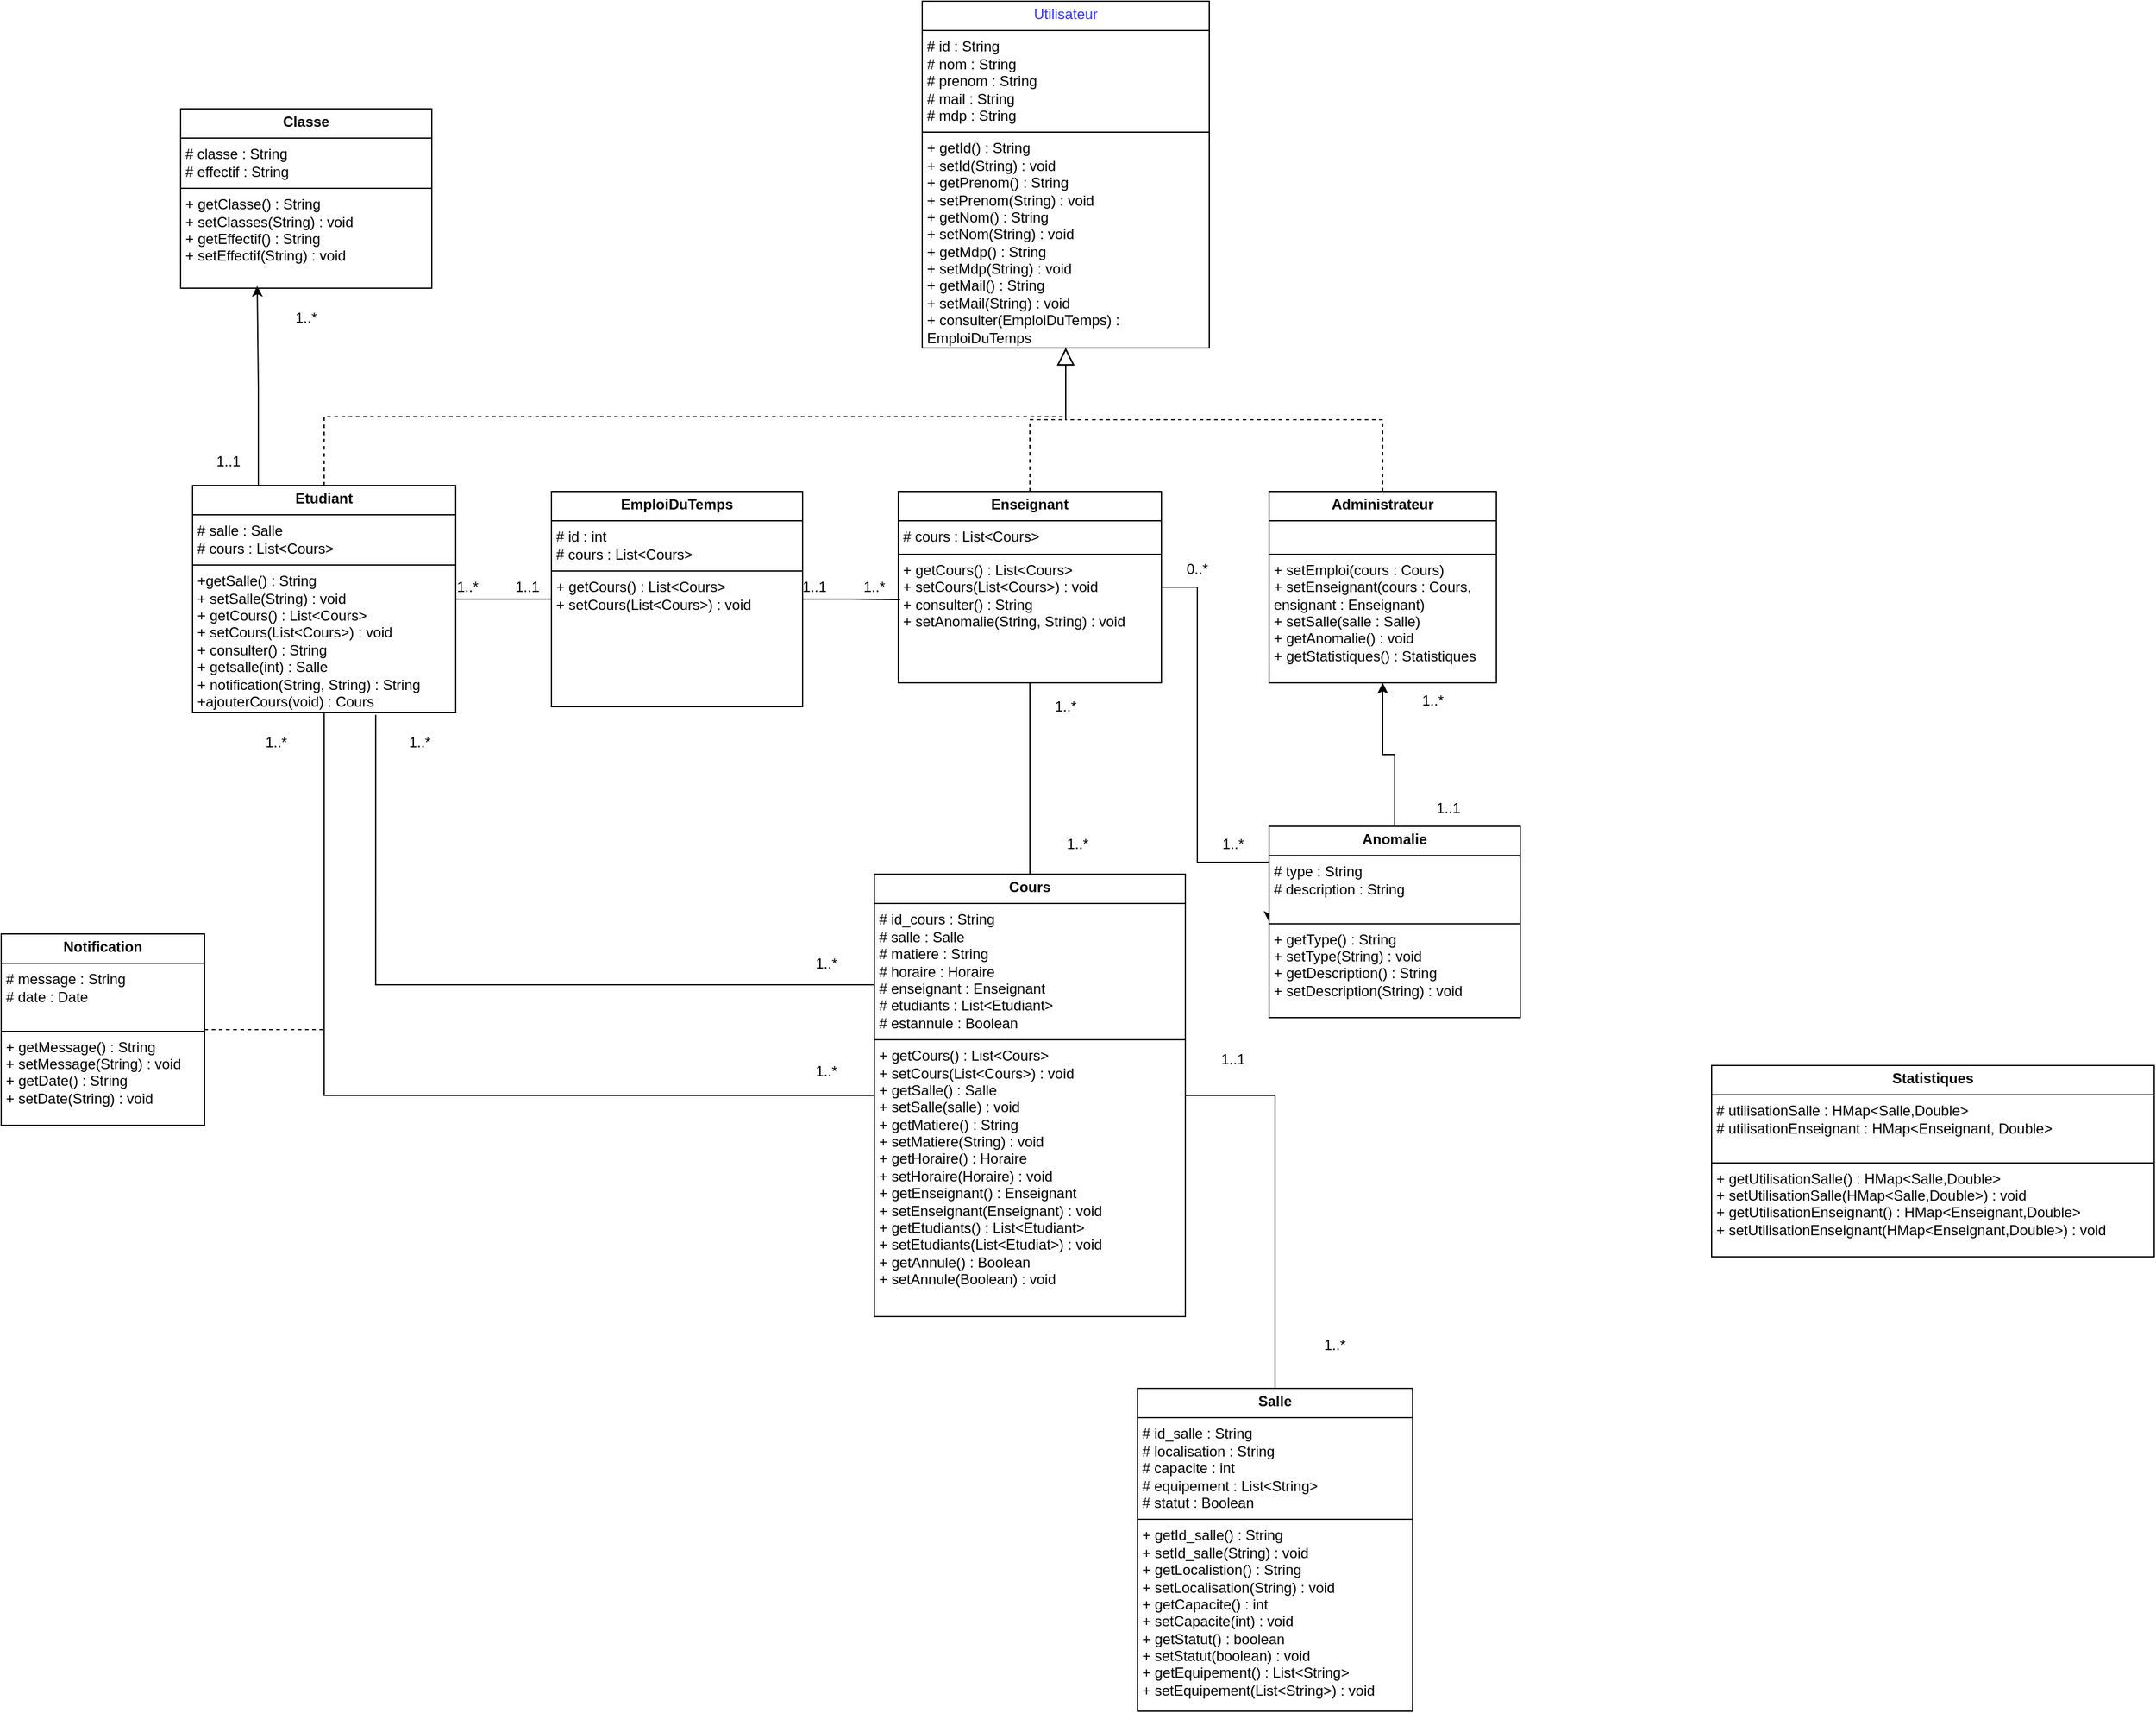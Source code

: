 <mxfile version="27.0.6">
  <diagram name="Page-1" id="ocIGo5bQyAD7GgWdxXTj">
    <mxGraphModel dx="2466" dy="906" grid="1" gridSize="10" guides="1" tooltips="1" connect="1" arrows="1" fold="1" page="1" pageScale="1" pageWidth="827" pageHeight="1169" math="0" shadow="0">
      <root>
        <mxCell id="0" />
        <mxCell id="1" parent="0" />
        <mxCell id="oOOovUlSggI43qUW11VL-1" value="&lt;p style=&quot;margin:0px;margin-top:4px;text-align:center;&quot;&gt;&lt;b&gt;Etudiant&lt;/b&gt;&lt;/p&gt;&lt;hr size=&quot;1&quot; style=&quot;border-style:solid;&quot;&gt;&lt;p style=&quot;margin:0px;margin-left:4px;&quot;&gt;&lt;span style=&quot;background-color: transparent; color: light-dark(rgb(0, 0, 0), rgb(255, 255, 255));&quot;&gt;# salle : Salle&amp;nbsp;&lt;/span&gt;&lt;/p&gt;&lt;p style=&quot;margin:0px;margin-left:4px;&quot;&gt;&lt;span style=&quot;background-color: transparent; color: light-dark(rgb(0, 0, 0), rgb(255, 255, 255));&quot;&gt;# cours : List&amp;lt;Cours&amp;gt;&lt;/span&gt;&lt;/p&gt;&lt;hr size=&quot;1&quot; style=&quot;border-style:solid;&quot;&gt;&lt;p style=&quot;margin: 0px 0px 0px 4px;&quot;&gt;&lt;span style=&quot;background-color: transparent; color: light-dark(rgb(0, 0, 0), rgb(255, 255, 255));&quot;&gt;+getSalle() : String&lt;/span&gt;&lt;/p&gt;&lt;p style=&quot;margin: 0px 0px 0px 4px;&quot;&gt;+ setSalle(String) : void&lt;/p&gt;&lt;p style=&quot;margin:0px;margin-left:4px;&quot;&gt;+ getCours() : List&amp;lt;Cours&amp;gt;&lt;/p&gt;&lt;p style=&quot;margin:0px;margin-left:4px;&quot;&gt;+ setCours(List&amp;lt;Cours&amp;gt;) : void&lt;/p&gt;&lt;p style=&quot;margin:0px;margin-left:4px;&quot;&gt;+ consulter() : String&lt;/p&gt;&lt;p style=&quot;margin:0px;margin-left:4px;&quot;&gt;+ getsalle(int) : Salle&lt;/p&gt;&lt;p style=&quot;margin:0px;margin-left:4px;&quot;&gt;+ notification(String, String) : String&lt;/p&gt;&lt;p style=&quot;margin:0px;margin-left:4px;&quot;&gt;+ajouterCours(void) : Cours&lt;/p&gt;&lt;p style=&quot;margin:0px;margin-left:4px;&quot;&gt;&lt;br&gt;&lt;/p&gt;" style="verticalAlign=top;align=left;overflow=fill;html=1;whiteSpace=wrap;" parent="1" vertex="1">
          <mxGeometry x="-210" y="435" width="220" height="190" as="geometry" />
        </mxCell>
        <mxCell id="oOOovUlSggI43qUW11VL-2" style="edgeStyle=orthogonalEdgeStyle;rounded=0;orthogonalLoop=1;jettySize=auto;html=1;entryX=0;entryY=0.5;entryDx=0;entryDy=0;" parent="1" source="oOOovUlSggI43qUW11VL-3" target="oOOovUlSggI43qUW11VL-14" edge="1">
          <mxGeometry relative="1" as="geometry">
            <Array as="points">
              <mxPoint x="630" y="520" />
              <mxPoint x="630" y="750" />
            </Array>
          </mxGeometry>
        </mxCell>
        <mxCell id="oOOovUlSggI43qUW11VL-3" value="&lt;p style=&quot;margin:0px;margin-top:4px;text-align:center;&quot;&gt;&lt;b&gt;Enseignant&lt;/b&gt;&lt;span style=&quot;color: rgba(0, 0, 0, 0); font-family: monospace; font-size: 0px; text-wrap-mode: nowrap; background-color: transparent; text-align: left;&quot;&gt;%3CmxGraphModel%3E%3Croot%3E%3CmxCell%20id%3D%220%22%2F%3E%3CmxCell%20id%3D%221%22%20parent%3D%220%22%2F%3E%3CmxCell%20id%3D%222%22%20value%3D%22%26lt%3Bp%20style%3D%26quot%3Bmargin%3A0px%3Bmargin-top%3A4px%3Btext-align%3Acenter%3B%26quot%3B%26gt%3B%26lt%3Bb%26gt%3BEtudiant%26lt%3B%2Fb%26gt%3B%26lt%3B%2Fp%26gt%3B%26lt%3Bhr%20size%3D%26quot%3B1%26quot%3B%20style%3D%26quot%3Bborder-style%3Asolid%3B%26quot%3B%26gt%3B%26lt%3Bp%20style%3D%26quot%3Bmargin%3A0px%3Bmargin-left%3A4px%3B%26quot%3B%26gt%3B%2B%20field%3A%20Type%26lt%3B%2Fp%26gt%3B%26lt%3Bhr%20size%3D%26quot%3B1%26quot%3B%20style%3D%26quot%3Bborder-style%3Asolid%3B%26quot%3B%26gt%3B%26lt%3Bp%20style%3D%26quot%3Bmargin%3A0px%3Bmargin-left%3A4px%3B%26quot%3B%26gt%3B%2B%20method()%3A%20Type%26lt%3B%2Fp%26gt%3B%22%20style%3D%22verticalAlign%3Dtop%3Balign%3Dleft%3Boverflow%3Dfill%3Bhtml%3D1%3BwhiteSpace%3Dwrap%3B%22%20vertex%3D%221%22%20parent%3D%221%22%3E%3CmxGeometry%20x%3D%22260%22%20y%3D%2250%22%20width%3D%22160%22%20height%3D%2290%22%20as%3D%22geometry%22%2F%3E%3C%2FmxCell%3E%3C%2Froot%3E%3C%2FmxGraphModel%3E&lt;/span&gt;&lt;/p&gt;&lt;hr size=&quot;1&quot; style=&quot;border-style:solid;&quot;&gt;&lt;p style=&quot;margin:0px;margin-left:4px;&quot;&gt;&lt;span style=&quot;background-color: transparent; color: light-dark(rgb(0, 0, 0), rgb(255, 255, 255));&quot;&gt;# cours : List&amp;lt;Cours&amp;gt;&lt;/span&gt;&lt;/p&gt;&lt;hr size=&quot;1&quot; style=&quot;border-style:solid;&quot;&gt;&lt;p style=&quot;margin: 0px 0px 0px 4px;&quot;&gt;+ getCours() : List&amp;lt;Cours&amp;gt;&lt;/p&gt;&lt;p style=&quot;margin: 0px 0px 0px 4px;&quot;&gt;+ setCours(List&amp;lt;Cours&amp;gt;) : void&lt;/p&gt;&lt;p style=&quot;margin:0px;margin-left:4px;&quot;&gt;+ consulter() : String&lt;/p&gt;&lt;p style=&quot;margin:0px;margin-left:4px;&quot;&gt;+ setAnomalie(String, String) : void&lt;/p&gt;" style="verticalAlign=top;align=left;overflow=fill;html=1;whiteSpace=wrap;" parent="1" vertex="1">
          <mxGeometry x="380" y="440" width="220" height="160" as="geometry" />
        </mxCell>
        <mxCell id="oOOovUlSggI43qUW11VL-4" value="&lt;p style=&quot;margin:0px;margin-top:4px;text-align:center;&quot;&gt;&lt;b&gt;Administrateur&lt;/b&gt;&lt;/p&gt;&lt;hr size=&quot;1&quot; style=&quot;border-style:solid;&quot;&gt;&lt;p style=&quot;margin:0px;margin-left:4px;&quot;&gt;&lt;br&gt;&lt;/p&gt;&lt;hr size=&quot;1&quot; style=&quot;border-style:solid;&quot;&gt;&lt;p style=&quot;margin:0px;margin-left:4px;&quot;&gt;+ setEmploi(cours : Cours)&lt;/p&gt;&lt;p style=&quot;margin:0px;margin-left:4px;&quot;&gt;+ setEnseignant(cours : Cours, ensignant : Enseignant)&lt;/p&gt;&lt;p style=&quot;margin:0px;margin-left:4px;&quot;&gt;+ setSalle(salle : Salle)&lt;/p&gt;&lt;p style=&quot;margin:0px;margin-left:4px;&quot;&gt;+ getAnomalie() : void&lt;/p&gt;&lt;p style=&quot;margin:0px;margin-left:4px;&quot;&gt;+ getStatistiques() : Statistiques&lt;/p&gt;" style="verticalAlign=top;align=left;overflow=fill;html=1;whiteSpace=wrap;" parent="1" vertex="1">
          <mxGeometry x="690" y="440" width="190" height="160" as="geometry" />
        </mxCell>
        <mxCell id="oOOovUlSggI43qUW11VL-5" style="edgeStyle=orthogonalEdgeStyle;rounded=0;orthogonalLoop=1;jettySize=auto;html=1;entryX=1;entryY=0.5;entryDx=0;entryDy=0;endArrow=none;endFill=1;startFill=0;" parent="1" source="oOOovUlSggI43qUW11VL-6" target="oOOovUlSggI43qUW11VL-22" edge="1">
          <mxGeometry relative="1" as="geometry" />
        </mxCell>
        <mxCell id="oOOovUlSggI43qUW11VL-6" value="&lt;p style=&quot;margin:0px;margin-top:4px;text-align:center;&quot;&gt;&lt;b&gt;Salle&lt;/b&gt;&lt;/p&gt;&lt;hr size=&quot;1&quot; style=&quot;border-style:solid;&quot;&gt;&lt;p style=&quot;margin:0px;margin-left:4px;&quot;&gt;# id_salle : String&lt;/p&gt;&lt;p style=&quot;margin:0px;margin-left:4px;&quot;&gt;# localisation : String&lt;/p&gt;&lt;p style=&quot;margin:0px;margin-left:4px;&quot;&gt;# capacite : int&lt;/p&gt;&lt;p style=&quot;margin:0px;margin-left:4px;&quot;&gt;# equipement : List&amp;lt;String&amp;gt;&lt;/p&gt;&lt;p style=&quot;margin:0px;margin-left:4px;&quot;&gt;# statut : Boolean&lt;/p&gt;&lt;hr size=&quot;1&quot; style=&quot;border-style:solid;&quot;&gt;&lt;p style=&quot;margin: 0px 0px 0px 4px;&quot;&gt;+ getId_salle() : String&lt;/p&gt;&lt;p style=&quot;margin: 0px 0px 0px 4px;&quot;&gt;+ setId_salle(String) : void&lt;/p&gt;&lt;p style=&quot;margin: 0px 0px 0px 4px;&quot;&gt;+ getLocalistion() : String&lt;/p&gt;&lt;p style=&quot;margin: 0px 0px 0px 4px;&quot;&gt;+ setLocalisation(String) : void&lt;/p&gt;&lt;p style=&quot;margin: 0px 0px 0px 4px;&quot;&gt;+ getCapacite() : int&lt;/p&gt;&lt;p style=&quot;margin: 0px 0px 0px 4px;&quot;&gt;+ setCapacite(int) : void&lt;/p&gt;&lt;p style=&quot;margin: 0px 0px 0px 4px;&quot;&gt;+ getStatut() : boolean&lt;/p&gt;&lt;p style=&quot;margin: 0px 0px 0px 4px;&quot;&gt;+ setStatut(boolean) : void&lt;/p&gt;&lt;p style=&quot;margin: 0px 0px 0px 4px;&quot;&gt;+ getEquipement() : List&amp;lt;String&amp;gt;&lt;/p&gt;&lt;p style=&quot;margin: 0px 0px 0px 4px;&quot;&gt;+ setEquipement(List&amp;lt;String&amp;gt;) : void&lt;/p&gt;" style="verticalAlign=top;align=left;overflow=fill;html=1;whiteSpace=wrap;" parent="1" vertex="1">
          <mxGeometry x="580" y="1190" width="230" height="270" as="geometry" />
        </mxCell>
        <mxCell id="oOOovUlSggI43qUW11VL-7" style="edgeStyle=orthogonalEdgeStyle;rounded=0;orthogonalLoop=1;jettySize=auto;html=1;entryX=1;entryY=0.5;entryDx=0;entryDy=0;endArrow=none;startFill=0;" parent="1" source="oOOovUlSggI43qUW11VL-8" target="oOOovUlSggI43qUW11VL-1" edge="1">
          <mxGeometry relative="1" as="geometry" />
        </mxCell>
        <mxCell id="oOOovUlSggI43qUW11VL-8" value="&lt;p style=&quot;margin:0px;margin-top:4px;text-align:center;&quot;&gt;&lt;b&gt;EmploiDuTemps&lt;/b&gt;&lt;/p&gt;&lt;hr size=&quot;1&quot; style=&quot;border-style:solid;&quot;&gt;&lt;p style=&quot;margin:0px;margin-left:4px;&quot;&gt;# id : int&lt;/p&gt;&lt;p style=&quot;margin:0px;margin-left:4px;&quot;&gt;# cours : List&amp;lt;Cours&amp;gt;&lt;br&gt;&lt;/p&gt;&lt;hr size=&quot;1&quot; style=&quot;border-style:solid;&quot;&gt;&lt;p style=&quot;margin:0px;margin-left:4px;&quot;&gt;&lt;span style=&quot;background-color: transparent; color: light-dark(rgb(0, 0, 0), rgb(255, 255, 255));&quot;&gt;+ getCours() : List&amp;lt;Cours&amp;gt;&lt;/span&gt;&lt;/p&gt;&lt;p style=&quot;margin: 0px 0px 0px 4px;&quot;&gt;+ setCours(List&amp;lt;Cours&amp;gt;) : void&lt;/p&gt;" style="verticalAlign=top;align=left;overflow=fill;html=1;whiteSpace=wrap;" parent="1" vertex="1">
          <mxGeometry x="90" y="440" width="210" height="180" as="geometry" />
        </mxCell>
        <mxCell id="oOOovUlSggI43qUW11VL-11" style="edgeStyle=orthogonalEdgeStyle;rounded=0;orthogonalLoop=1;jettySize=auto;html=1;endArrow=none;startFill=0;dashed=1;" parent="1" source="oOOovUlSggI43qUW11VL-12" edge="1">
          <mxGeometry relative="1" as="geometry">
            <mxPoint x="-100" y="890" as="targetPoint" />
          </mxGeometry>
        </mxCell>
        <mxCell id="oOOovUlSggI43qUW11VL-12" value="&lt;p style=&quot;margin:0px;margin-top:4px;text-align:center;&quot;&gt;&lt;b&gt;Notification&lt;/b&gt;&lt;/p&gt;&lt;hr size=&quot;1&quot; style=&quot;border-style:solid;&quot;&gt;&lt;p style=&quot;margin:0px;margin-left:4px;&quot;&gt;# message : String&lt;/p&gt;&lt;p style=&quot;margin:0px;margin-left:4px;&quot;&gt;&lt;span style=&quot;background-color: transparent; color: light-dark(rgb(0, 0, 0), rgb(255, 255, 255));&quot;&gt;# date : Date&lt;/span&gt;&lt;/p&gt;&lt;p style=&quot;margin:0px;margin-left:4px;&quot;&gt;&lt;br&gt;&lt;/p&gt;&lt;hr size=&quot;1&quot; style=&quot;border-style:solid;&quot;&gt;&lt;p style=&quot;margin: 0px 0px 0px 4px;&quot;&gt;+ getMessage() : String&lt;/p&gt;&lt;p style=&quot;margin: 0px 0px 0px 4px;&quot;&gt;+ setMessage(String) : void&lt;/p&gt;&lt;p style=&quot;margin: 0px 0px 0px 4px;&quot;&gt;+ getDate() : String&lt;/p&gt;&lt;p style=&quot;margin: 0px 0px 0px 4px;&quot;&gt;+ setDate(String) : void&lt;/p&gt;&lt;div&gt;&lt;br&gt;&lt;/div&gt;" style="verticalAlign=top;align=left;overflow=fill;html=1;whiteSpace=wrap;" parent="1" vertex="1">
          <mxGeometry x="-370" y="810" width="170" height="160" as="geometry" />
        </mxCell>
        <mxCell id="oOOovUlSggI43qUW11VL-13" style="edgeStyle=orthogonalEdgeStyle;rounded=0;orthogonalLoop=1;jettySize=auto;html=1;" parent="1" source="oOOovUlSggI43qUW11VL-14" target="oOOovUlSggI43qUW11VL-4" edge="1">
          <mxGeometry relative="1" as="geometry" />
        </mxCell>
        <mxCell id="oOOovUlSggI43qUW11VL-14" value="&lt;p style=&quot;margin:0px;margin-top:4px;text-align:center;&quot;&gt;&lt;b&gt;Anomalie&lt;/b&gt;&lt;/p&gt;&lt;hr size=&quot;1&quot; style=&quot;border-style:solid;&quot;&gt;&lt;p style=&quot;margin:0px;margin-left:4px;&quot;&gt;# type : String&lt;/p&gt;&lt;p style=&quot;margin:0px;margin-left:4px;&quot;&gt;&lt;span style=&quot;background-color: transparent; color: light-dark(rgb(0, 0, 0), rgb(255, 255, 255));&quot;&gt;# description : String&lt;/span&gt;&lt;/p&gt;&lt;p style=&quot;margin:0px;margin-left:4px;&quot;&gt;&lt;br&gt;&lt;/p&gt;&lt;hr size=&quot;1&quot; style=&quot;border-style:solid;&quot;&gt;&lt;p style=&quot;margin: 0px 0px 0px 4px;&quot;&gt;+ getType() : String&lt;/p&gt;&lt;p style=&quot;margin: 0px 0px 0px 4px;&quot;&gt;+ setType(String) : void&lt;/p&gt;&lt;p style=&quot;margin: 0px 0px 0px 4px;&quot;&gt;+ getDescription() : String&lt;/p&gt;&lt;p style=&quot;margin: 0px 0px 0px 4px;&quot;&gt;+ setDescription(String) : void&lt;/p&gt;&lt;div&gt;&lt;br&gt;&lt;/div&gt;" style="verticalAlign=top;align=left;overflow=fill;html=1;whiteSpace=wrap;" parent="1" vertex="1">
          <mxGeometry x="690" y="720" width="210" height="160" as="geometry" />
        </mxCell>
        <mxCell id="oOOovUlSggI43qUW11VL-15" value="&lt;p style=&quot;margin:0px;margin-top:4px;text-align:center;&quot;&gt;&lt;b&gt;Statistiques&lt;/b&gt;&lt;/p&gt;&lt;hr size=&quot;1&quot; style=&quot;border-style:solid;&quot;&gt;&lt;p style=&quot;margin:0px;margin-left:4px;&quot;&gt;# utilisationSalle : HMap&amp;lt;Salle,Double&amp;gt;&lt;/p&gt;&lt;p style=&quot;margin:0px;margin-left:4px;&quot;&gt;# utilisationEnseignant : HMap&amp;lt;Enseignant, Double&amp;gt;&lt;/p&gt;&lt;p style=&quot;margin:0px;margin-left:4px;&quot;&gt;&lt;br&gt;&lt;/p&gt;&lt;hr size=&quot;1&quot; style=&quot;border-style:solid;&quot;&gt;&lt;p style=&quot;margin: 0px 0px 0px 4px;&quot;&gt;+ getUtilisationSalle() : HMap&amp;lt;Salle,Double&amp;gt;&lt;/p&gt;&lt;p style=&quot;margin: 0px 0px 0px 4px;&quot;&gt;+ setUtilisationSalle(HMap&amp;lt;Salle,Double&amp;gt;) : void&lt;/p&gt;&lt;p style=&quot;margin: 0px 0px 0px 4px;&quot;&gt;+ getUtilisationEnseignant() : HMap&amp;lt;Enseignant,Double&amp;gt;&lt;/p&gt;&lt;p style=&quot;margin: 0px 0px 0px 4px;&quot;&gt;+ setUtilisationEnseignant(HMap&amp;lt;Enseignant,Double&amp;gt;) : void&lt;/p&gt;" style="verticalAlign=top;align=left;overflow=fill;html=1;whiteSpace=wrap;" parent="1" vertex="1">
          <mxGeometry x="1060" y="920" width="370" height="160" as="geometry" />
        </mxCell>
        <mxCell id="oOOovUlSggI43qUW11VL-16" value="&lt;p style=&quot;text-align: center; margin: 4px 0px 0px;&quot;&gt;&lt;font style=&quot;color: rgb(0, 0, 0);&quot;&gt;&lt;span style=&quot;background-color: transparent; text-align: left;&quot;&gt;&lt;font style=&quot;color: rgb(51, 51, 255);&quot;&gt;Utilisateur&lt;/font&gt;&lt;/span&gt;&lt;span style=&quot;font-family: monospace; font-size: 0px; text-wrap-mode: nowrap; background-color: transparent; text-align: left; color: rgba(0, 0, 0, 0);&quot;&gt;%&lt;/span&gt;&lt;/font&gt;&lt;span style=&quot;color: rgba(0, 0, 0, 0); font-family: monospace; font-size: 0px; text-wrap-mode: nowrap; background-color: transparent; text-align: left;&quot;&gt;3CmxGraphModel%3E%3Croot%3E%3CmxCell%20id%3D%220%22%2F%3E%3CmxCell%20id%3D%221%22%20parent%3D%220%22%2F%3E%3CmxCell%20id%3D%222%22%20value%3D%22%26lt%3Bp%20style%3D%26quot%3Bmargin%3A0px%3Bmargin-top%3A4px%3Btext-align%3Acenter%3B%26quot%3B%26gt%3B%26lt%3Bb%26gt%3BEtudiant%26lt%3B%2Fb%26gt%3B%26lt%3B%2Fp%26gt%3B%26lt%3Bhr%20size%3D%26quot%3B1%26quot%3B%20style%3D%26quot%3Bborder-style%3Asolid%3B%26quot%3B%26gt%3B%26lt%3Bp%20style%3D%26quot%3Bmargin%3A0px%3Bmargin-left%3A4px%3B%26quot%3B%26gt%3B%2B%20field%3A%20Type%26lt%3B%2Fp%26gt%3B%26lt%3Bhr%20size%3D%26quot%3B1%26quot%3B%20style%3D%26quot%3Bborder-style%3Asolid%3B%26quot%3B%26gt%3B%26lt%3Bp%20style%3D%26quot%3Bmargin%3A0px%3Bmargin-left%3A4px%3B%26quot%3B%26gt%3B%2B%20method()%3A%20Type%26lt%3B%2Fp%26gt%3B%22%20style%3D%22verticalAlign%3Dtop%3Balign%3Dleft%3Boverflow%3Dfill%3Bhtml%3D1%3BwhiteSpace%3Dwrap%3B%22%20vertex%3D%221%22%20parent%3D%221%22%3E%3CmxGeometry%20x%3D%22260%22%20y%3D%2250%22%20width%3D%22160%22%20height%3D%2290%22%20as%3D%22geometry%22%2F%3E%3C%2FmxCell%3E%3C%2Froot%3E%3C%2FmxGraphModel%3E&lt;/span&gt;&lt;/p&gt;&lt;hr size=&quot;1&quot; style=&quot;border-style:solid;&quot;&gt;&lt;p style=&quot;margin:0px;margin-left:4px;&quot;&gt;# id : String&lt;/p&gt;&lt;p style=&quot;margin:0px;margin-left:4px;&quot;&gt;&lt;span style=&quot;background-color: transparent; color: light-dark(rgb(0, 0, 0), rgb(255, 255, 255));&quot;&gt;# nom : String&lt;/span&gt;&lt;/p&gt;&lt;p style=&quot;margin:0px;margin-left:4px;&quot;&gt;# prenom : String&lt;/p&gt;&lt;p style=&quot;margin:0px;margin-left:4px;&quot;&gt;# mail : String&lt;/p&gt;&lt;p style=&quot;margin:0px;margin-left:4px;&quot;&gt;# mdp : String&lt;/p&gt;&lt;hr size=&quot;1&quot; style=&quot;border-style:solid;&quot;&gt;&lt;p style=&quot;margin:0px;margin-left:4px;&quot;&gt;+ getId() : String&lt;/p&gt;&lt;p style=&quot;margin:0px;margin-left:4px;&quot;&gt;+ setId(String) : void&lt;/p&gt;&lt;p style=&quot;margin:0px;margin-left:4px;&quot;&gt;+ getPrenom() : String&lt;/p&gt;&lt;p style=&quot;margin:0px;margin-left:4px;&quot;&gt;+ setPrenom(String) : void&lt;/p&gt;&lt;p style=&quot;margin:0px;margin-left:4px;&quot;&gt;+ getNom() : String&lt;/p&gt;&lt;p style=&quot;margin:0px;margin-left:4px;&quot;&gt;+ setNom(String) : void&lt;/p&gt;&lt;p style=&quot;margin: 0px 0px 0px 4px;&quot;&gt;+ getMdp() : String&lt;/p&gt;&lt;p style=&quot;margin: 0px 0px 0px 4px;&quot;&gt;+ setMdp(String) : void&lt;/p&gt;&lt;p style=&quot;margin:0px;margin-left:4px;&quot;&gt;+ getMail() : String&lt;/p&gt;&lt;p style=&quot;margin:0px;margin-left:4px;&quot;&gt;+ setMail(String) : void&lt;/p&gt;&lt;p style=&quot;margin:0px;margin-left:4px;&quot;&gt;+ consulter(EmploiDuTemps) : EmploiDuTemps&lt;/p&gt;" style="verticalAlign=top;align=left;overflow=fill;html=1;whiteSpace=wrap;" parent="1" vertex="1">
          <mxGeometry x="400" y="30" width="240" height="290" as="geometry" />
        </mxCell>
        <mxCell id="oOOovUlSggI43qUW11VL-17" value="" style="endArrow=block;dashed=1;endFill=0;endSize=12;html=1;rounded=0;fontSize=12;exitX=0.5;exitY=0;exitDx=0;exitDy=0;entryX=0.5;entryY=1;entryDx=0;entryDy=0;edgeStyle=orthogonalEdgeStyle;" parent="1" source="oOOovUlSggI43qUW11VL-1" target="oOOovUlSggI43qUW11VL-16" edge="1">
          <mxGeometry width="160" relative="1" as="geometry">
            <mxPoint x="190" y="410" as="sourcePoint" />
            <mxPoint x="350" y="410" as="targetPoint" />
          </mxGeometry>
        </mxCell>
        <mxCell id="oOOovUlSggI43qUW11VL-18" value="" style="endArrow=block;dashed=1;endFill=0;endSize=12;html=1;rounded=0;fontSize=12;exitX=0.5;exitY=0;exitDx=0;exitDy=0;entryX=0.5;entryY=1;entryDx=0;entryDy=0;edgeStyle=orthogonalEdgeStyle;" parent="1" source="oOOovUlSggI43qUW11VL-3" target="oOOovUlSggI43qUW11VL-16" edge="1">
          <mxGeometry width="160" relative="1" as="geometry">
            <mxPoint x="380" y="500" as="sourcePoint" />
            <mxPoint x="540" y="500" as="targetPoint" />
          </mxGeometry>
        </mxCell>
        <mxCell id="oOOovUlSggI43qUW11VL-19" value="" style="endArrow=block;dashed=1;endFill=0;endSize=12;html=1;rounded=0;fontSize=12;exitX=0.5;exitY=0;exitDx=0;exitDy=0;entryX=0.5;entryY=1;entryDx=0;entryDy=0;edgeStyle=orthogonalEdgeStyle;" parent="1" source="oOOovUlSggI43qUW11VL-4" target="oOOovUlSggI43qUW11VL-16" edge="1">
          <mxGeometry width="160" relative="1" as="geometry">
            <mxPoint x="620" y="490" as="sourcePoint" />
            <mxPoint x="780" y="490" as="targetPoint" />
          </mxGeometry>
        </mxCell>
        <mxCell id="oOOovUlSggI43qUW11VL-20" style="edgeStyle=orthogonalEdgeStyle;rounded=0;orthogonalLoop=1;jettySize=auto;html=1;exitX=0;exitY=0.5;exitDx=0;exitDy=0;entryX=0.5;entryY=1;entryDx=0;entryDy=0;endArrow=none;startFill=0;" parent="1" source="oOOovUlSggI43qUW11VL-22" target="oOOovUlSggI43qUW11VL-1" edge="1">
          <mxGeometry relative="1" as="geometry" />
        </mxCell>
        <mxCell id="oOOovUlSggI43qUW11VL-21" style="edgeStyle=orthogonalEdgeStyle;rounded=0;orthogonalLoop=1;jettySize=auto;html=1;exitX=0;exitY=0.25;exitDx=0;exitDy=0;entryX=0.696;entryY=1.009;entryDx=0;entryDy=0;entryPerimeter=0;endArrow=none;startFill=0;" parent="1" source="oOOovUlSggI43qUW11VL-22" target="oOOovUlSggI43qUW11VL-1" edge="1">
          <mxGeometry relative="1" as="geometry">
            <mxPoint x="230" y="750" as="targetPoint" />
          </mxGeometry>
        </mxCell>
        <mxCell id="oOOovUlSggI43qUW11VL-22" value="&lt;p style=&quot;margin:0px;margin-top:4px;text-align:center;&quot;&gt;&lt;b&gt;Cours&lt;/b&gt;&lt;/p&gt;&lt;hr size=&quot;1&quot; style=&quot;border-style:solid;&quot;&gt;&lt;p style=&quot;margin:0px;margin-left:4px;&quot;&gt;# id_cours : String&lt;/p&gt;&lt;p style=&quot;margin:0px;margin-left:4px;&quot;&gt;&lt;span style=&quot;background-color: transparent; color: light-dark(rgb(0, 0, 0), rgb(255, 255, 255));&quot;&gt;# salle : Salle&lt;/span&gt;&lt;/p&gt;&lt;p style=&quot;margin:0px;margin-left:4px;&quot;&gt;# matiere : String&lt;/p&gt;&lt;p style=&quot;margin:0px;margin-left:4px;&quot;&gt;# horaire : Horaire&lt;/p&gt;&lt;p style=&quot;margin:0px;margin-left:4px;&quot;&gt;# enseignant : Enseignant&lt;/p&gt;&lt;p style=&quot;margin:0px;margin-left:4px;&quot;&gt;# etudiants : List&amp;lt;Etudiant&amp;gt;&lt;/p&gt;&lt;p style=&quot;margin:0px;margin-left:4px;&quot;&gt;# estannule : Boolean&lt;/p&gt;&lt;hr size=&quot;1&quot; style=&quot;border-style:solid;&quot;&gt;&lt;p style=&quot;margin: 0px 0px 0px 4px;&quot;&gt;+ getCours() : List&amp;lt;Cours&amp;gt;&lt;/p&gt;&lt;p style=&quot;margin: 0px 0px 0px 4px;&quot;&gt;+ setCours(List&amp;lt;Cours&amp;gt;) : void&lt;/p&gt;&lt;p style=&quot;margin: 0px 0px 0px 4px;&quot;&gt;+ getSalle() : Salle&lt;/p&gt;&lt;p style=&quot;margin: 0px 0px 0px 4px;&quot;&gt;+ setSalle(salle) : void&lt;/p&gt;&lt;p style=&quot;margin: 0px 0px 0px 4px;&quot;&gt;+ getMatiere() : String&lt;/p&gt;&lt;p style=&quot;margin: 0px 0px 0px 4px;&quot;&gt;+ setMatiere(String) : void&lt;/p&gt;&lt;p style=&quot;margin: 0px 0px 0px 4px;&quot;&gt;+ getHoraire() : Horaire&lt;/p&gt;&lt;p style=&quot;margin: 0px 0px 0px 4px;&quot;&gt;+ setHoraire(Horaire) : void&lt;/p&gt;&lt;p style=&quot;margin: 0px 0px 0px 4px;&quot;&gt;+ getEnseignant() : Enseignant&lt;/p&gt;&lt;p style=&quot;margin: 0px 0px 0px 4px;&quot;&gt;+ setEnseignant(Enseignant) : void&lt;/p&gt;&lt;p style=&quot;margin: 0px 0px 0px 4px;&quot;&gt;+ getEtudiants() : List&amp;lt;Etudiant&amp;gt;&lt;/p&gt;&lt;p style=&quot;margin: 0px 0px 0px 4px;&quot;&gt;+ setEtudiants(List&amp;lt;Etudiat&amp;gt;) : void&lt;/p&gt;&lt;p style=&quot;margin: 0px 0px 0px 4px;&quot;&gt;+ getAnnule() : Boolean&lt;/p&gt;&lt;p style=&quot;margin: 0px 0px 0px 4px;&quot;&gt;+ setAnnule(Boolean) : void&lt;/p&gt;" style="verticalAlign=top;align=left;overflow=fill;html=1;whiteSpace=wrap;" parent="1" vertex="1">
          <mxGeometry x="360" y="760" width="260" height="370" as="geometry" />
        </mxCell>
        <mxCell id="oOOovUlSggI43qUW11VL-23" style="edgeStyle=orthogonalEdgeStyle;rounded=0;orthogonalLoop=1;jettySize=auto;html=1;endArrow=none;startFill=0;" parent="1" source="oOOovUlSggI43qUW11VL-22" target="oOOovUlSggI43qUW11VL-3" edge="1">
          <mxGeometry relative="1" as="geometry" />
        </mxCell>
        <mxCell id="oOOovUlSggI43qUW11VL-24" value="1..*" style="text;html=1;align=center;verticalAlign=middle;whiteSpace=wrap;rounded=0;" parent="1" vertex="1">
          <mxGeometry x="490" y="605" width="60" height="30" as="geometry" />
        </mxCell>
        <mxCell id="oOOovUlSggI43qUW11VL-25" value="1..*" style="text;html=1;align=center;verticalAlign=middle;whiteSpace=wrap;rounded=0;" parent="1" vertex="1">
          <mxGeometry x="500" y="720" width="60" height="30" as="geometry" />
        </mxCell>
        <mxCell id="oOOovUlSggI43qUW11VL-26" value="1..*" style="text;html=1;align=center;verticalAlign=middle;whiteSpace=wrap;rounded=0;" parent="1" vertex="1">
          <mxGeometry x="290" y="820" width="60" height="30" as="geometry" />
        </mxCell>
        <mxCell id="oOOovUlSggI43qUW11VL-27" value="1..*" style="text;html=1;align=center;verticalAlign=middle;whiteSpace=wrap;rounded=0;" parent="1" vertex="1">
          <mxGeometry x="-50" y="635" width="60" height="30" as="geometry" />
        </mxCell>
        <mxCell id="oOOovUlSggI43qUW11VL-30" value="1..1" style="text;html=1;align=center;verticalAlign=middle;whiteSpace=wrap;rounded=0;" parent="1" vertex="1">
          <mxGeometry x="630" y="900" width="60" height="30" as="geometry" />
        </mxCell>
        <mxCell id="oOOovUlSggI43qUW11VL-31" value="1..*" style="text;html=1;align=center;verticalAlign=middle;whiteSpace=wrap;rounded=0;" parent="1" vertex="1">
          <mxGeometry x="715" y="1139" width="60" height="30" as="geometry" />
        </mxCell>
        <mxCell id="oOOovUlSggI43qUW11VL-32" value="1..*" style="text;html=1;align=center;verticalAlign=middle;whiteSpace=wrap;rounded=0;" parent="1" vertex="1">
          <mxGeometry x="290" y="910" width="60" height="30" as="geometry" />
        </mxCell>
        <mxCell id="oOOovUlSggI43qUW11VL-33" value="1..*" style="text;html=1;align=center;verticalAlign=middle;whiteSpace=wrap;rounded=0;" parent="1" vertex="1">
          <mxGeometry x="-170" y="635" width="60" height="30" as="geometry" />
        </mxCell>
        <mxCell id="oOOovUlSggI43qUW11VL-34" value="0..*" style="text;html=1;align=center;verticalAlign=middle;whiteSpace=wrap;rounded=0;" parent="1" vertex="1">
          <mxGeometry x="600" y="490" width="60" height="30" as="geometry" />
        </mxCell>
        <mxCell id="oOOovUlSggI43qUW11VL-35" value="1..*" style="text;html=1;align=center;verticalAlign=middle;whiteSpace=wrap;rounded=0;" parent="1" vertex="1">
          <mxGeometry x="630" y="720" width="60" height="30" as="geometry" />
        </mxCell>
        <mxCell id="oOOovUlSggI43qUW11VL-36" value="1..*" style="text;html=1;align=center;verticalAlign=middle;whiteSpace=wrap;rounded=0;" parent="1" vertex="1">
          <mxGeometry x="797" y="600" width="60" height="30" as="geometry" />
        </mxCell>
        <mxCell id="oOOovUlSggI43qUW11VL-37" value="1..1" style="text;html=1;align=center;verticalAlign=middle;whiteSpace=wrap;rounded=0;" parent="1" vertex="1">
          <mxGeometry x="810" y="690" width="60" height="30" as="geometry" />
        </mxCell>
        <mxCell id="oOOovUlSggI43qUW11VL-38" value="1..1" style="text;html=1;align=center;verticalAlign=middle;whiteSpace=wrap;rounded=0;" parent="1" vertex="1">
          <mxGeometry x="40" y="505" width="60" height="30" as="geometry" />
        </mxCell>
        <mxCell id="oOOovUlSggI43qUW11VL-39" style="edgeStyle=orthogonalEdgeStyle;rounded=0;orthogonalLoop=1;jettySize=auto;html=1;entryX=0.007;entryY=0.566;entryDx=0;entryDy=0;entryPerimeter=0;endArrow=none;startFill=0;" parent="1" source="oOOovUlSggI43qUW11VL-8" target="oOOovUlSggI43qUW11VL-3" edge="1">
          <mxGeometry relative="1" as="geometry" />
        </mxCell>
        <mxCell id="oOOovUlSggI43qUW11VL-40" value="1..1" style="text;html=1;align=center;verticalAlign=middle;whiteSpace=wrap;rounded=0;" parent="1" vertex="1">
          <mxGeometry x="280" y="505" width="60" height="30" as="geometry" />
        </mxCell>
        <mxCell id="oOOovUlSggI43qUW11VL-41" value="1..*" style="text;html=1;align=center;verticalAlign=middle;whiteSpace=wrap;rounded=0;" parent="1" vertex="1">
          <mxGeometry x="-10" y="505" width="60" height="30" as="geometry" />
        </mxCell>
        <mxCell id="oOOovUlSggI43qUW11VL-42" value="1..*" style="text;html=1;align=center;verticalAlign=middle;whiteSpace=wrap;rounded=0;" parent="1" vertex="1">
          <mxGeometry x="330" y="505" width="60" height="30" as="geometry" />
        </mxCell>
        <mxCell id="hCIhLD2LcYlI_hthPvw8-6" value="&lt;p style=&quot;margin:0px;margin-top:4px;text-align:center;&quot;&gt;&lt;b&gt;Classe&lt;/b&gt;&lt;/p&gt;&lt;hr size=&quot;1&quot; style=&quot;border-style:solid;&quot;&gt;&lt;p style=&quot;margin:0px;margin-left:4px;&quot;&gt;# classe : String&lt;/p&gt;&lt;p style=&quot;margin:0px;margin-left:4px;&quot;&gt;# effectif : String&lt;br&gt;&lt;/p&gt;&lt;hr size=&quot;1&quot; style=&quot;border-style:solid;&quot;&gt;&lt;p style=&quot;margin:0px;margin-left:4px;&quot;&gt;&lt;span style=&quot;background-color: transparent; color: light-dark(rgb(0, 0, 0), rgb(255, 255, 255));&quot;&gt;+ getClasse() : String&lt;/span&gt;&lt;/p&gt;&lt;p style=&quot;margin: 0px 0px 0px 4px;&quot;&gt;+ setClasses(String) : void&lt;/p&gt;&lt;p style=&quot;margin: 0px 0px 0px 4px;&quot;&gt;+ getEffectif() : String&lt;/p&gt;&lt;p style=&quot;margin: 0px 0px 0px 4px;&quot;&gt;+ setEffectif(String) : void&lt;/p&gt;" style="verticalAlign=top;align=left;overflow=fill;html=1;whiteSpace=wrap;" vertex="1" parent="1">
          <mxGeometry x="-220" y="120" width="210" height="150" as="geometry" />
        </mxCell>
        <mxCell id="hCIhLD2LcYlI_hthPvw8-8" style="edgeStyle=orthogonalEdgeStyle;rounded=0;orthogonalLoop=1;jettySize=auto;html=1;exitX=0.25;exitY=0;exitDx=0;exitDy=0;entryX=0.305;entryY=0.987;entryDx=0;entryDy=0;entryPerimeter=0;" edge="1" parent="1" source="oOOovUlSggI43qUW11VL-1" target="hCIhLD2LcYlI_hthPvw8-6">
          <mxGeometry relative="1" as="geometry" />
        </mxCell>
        <mxCell id="hCIhLD2LcYlI_hthPvw8-9" value="1..*" style="text;html=1;align=center;verticalAlign=middle;whiteSpace=wrap;rounded=0;" vertex="1" parent="1">
          <mxGeometry x="-145" y="280" width="60" height="30" as="geometry" />
        </mxCell>
        <mxCell id="hCIhLD2LcYlI_hthPvw8-10" value="1..1" style="text;html=1;align=center;verticalAlign=middle;whiteSpace=wrap;rounded=0;" vertex="1" parent="1">
          <mxGeometry x="-210" y="400" width="60" height="30" as="geometry" />
        </mxCell>
      </root>
    </mxGraphModel>
  </diagram>
</mxfile>
